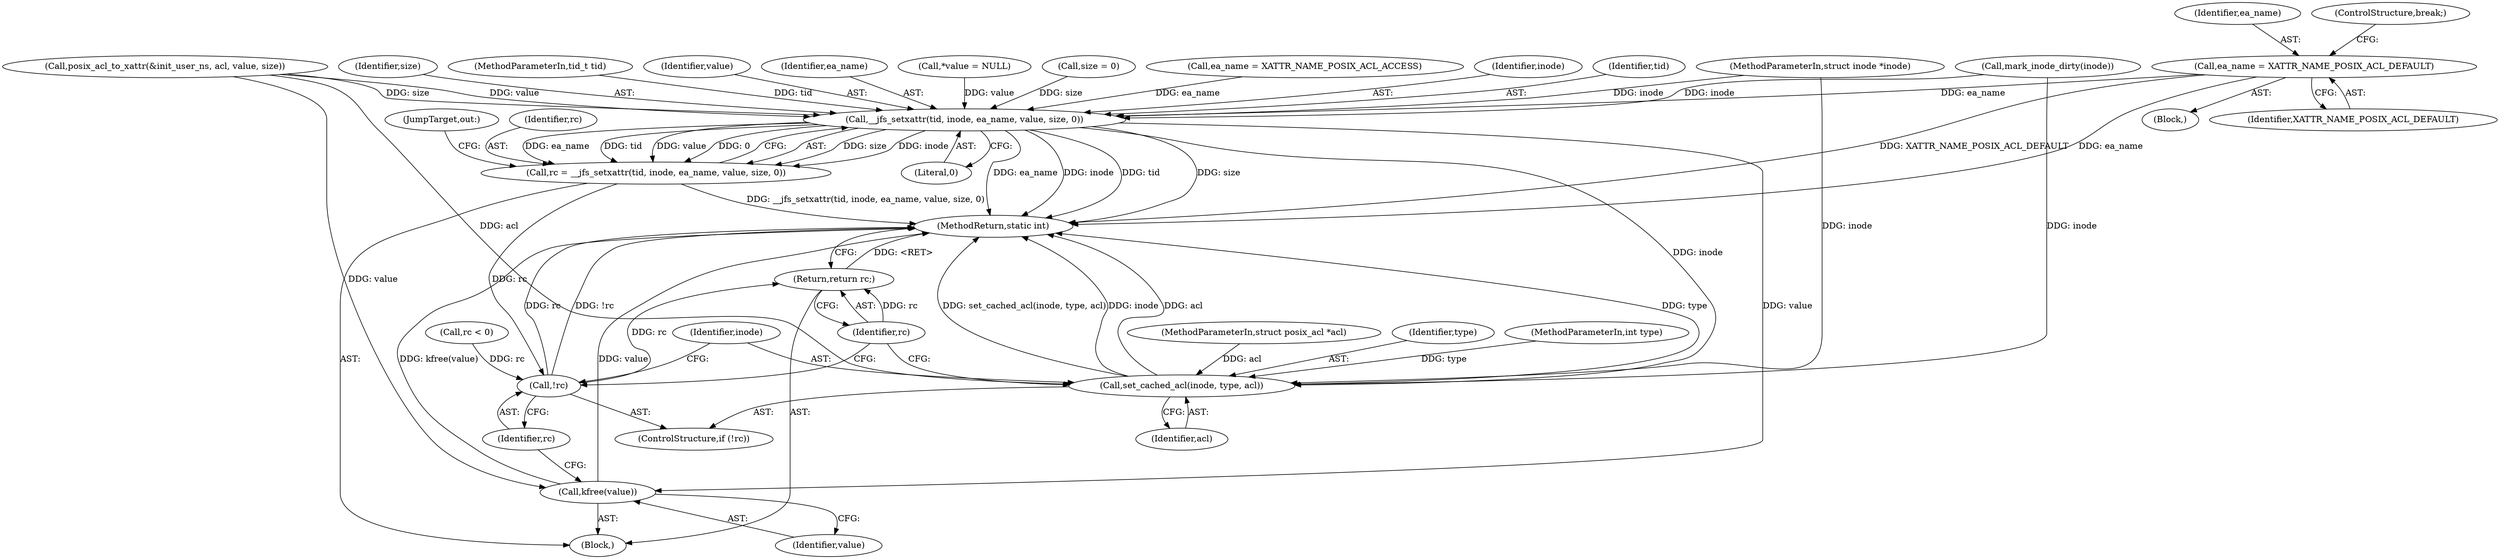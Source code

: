 digraph "0_linux_073931017b49d9458aa351605b43a7e34598caef_8@pointer" {
"1000149" [label="(Call,ea_name = XATTR_NAME_POSIX_ACL_DEFAULT)"];
"1000192" [label="(Call,__jfs_setxattr(tid, inode, ea_name, value, size, 0))"];
"1000190" [label="(Call,rc = __jfs_setxattr(tid, inode, ea_name, value, size, 0))"];
"1000203" [label="(Call,!rc)"];
"1000209" [label="(Return,return rc;)"];
"1000200" [label="(Call,kfree(value))"];
"1000205" [label="(Call,set_cached_acl(inode, type, acl))"];
"1000209" [label="(Return,return rc;)"];
"1000204" [label="(Identifier,rc)"];
"1000190" [label="(Call,rc = __jfs_setxattr(tid, inode, ea_name, value, size, 0))"];
"1000194" [label="(Identifier,inode)"];
"1000192" [label="(Call,__jfs_setxattr(tid, inode, ea_name, value, size, 0))"];
"1000150" [label="(Identifier,ea_name)"];
"1000200" [label="(Call,kfree(value))"];
"1000186" [label="(Call,rc < 0)"];
"1000118" [label="(Block,)"];
"1000210" [label="(Identifier,rc)"];
"1000195" [label="(Identifier,ea_name)"];
"1000203" [label="(Call,!rc)"];
"1000152" [label="(ControlStructure,break;)"];
"1000198" [label="(Literal,0)"];
"1000120" [label="(Call,ea_name = XATTR_NAME_POSIX_ACL_ACCESS)"];
"1000191" [label="(Identifier,rc)"];
"1000105" [label="(Block,)"];
"1000145" [label="(Call,mark_inode_dirty(inode))"];
"1000211" [label="(MethodReturn,static int)"];
"1000197" [label="(Identifier,size)"];
"1000205" [label="(Call,set_cached_acl(inode, type, acl))"];
"1000201" [label="(Identifier,value)"];
"1000199" [label="(JumpTarget,out:)"];
"1000103" [label="(MethodParameterIn,int type)"];
"1000101" [label="(MethodParameterIn,tid_t tid)"];
"1000206" [label="(Identifier,inode)"];
"1000196" [label="(Identifier,value)"];
"1000149" [label="(Call,ea_name = XATTR_NAME_POSIX_ACL_DEFAULT)"];
"1000102" [label="(MethodParameterIn,struct inode *inode)"];
"1000113" [label="(Call,*value = NULL)"];
"1000109" [label="(Call,size = 0)"];
"1000208" [label="(Identifier,acl)"];
"1000179" [label="(Call,posix_acl_to_xattr(&init_user_ns, acl, value, size))"];
"1000193" [label="(Identifier,tid)"];
"1000202" [label="(ControlStructure,if (!rc))"];
"1000104" [label="(MethodParameterIn,struct posix_acl *acl)"];
"1000151" [label="(Identifier,XATTR_NAME_POSIX_ACL_DEFAULT)"];
"1000207" [label="(Identifier,type)"];
"1000149" -> "1000118"  [label="AST: "];
"1000149" -> "1000151"  [label="CFG: "];
"1000150" -> "1000149"  [label="AST: "];
"1000151" -> "1000149"  [label="AST: "];
"1000152" -> "1000149"  [label="CFG: "];
"1000149" -> "1000211"  [label="DDG: XATTR_NAME_POSIX_ACL_DEFAULT"];
"1000149" -> "1000211"  [label="DDG: ea_name"];
"1000149" -> "1000192"  [label="DDG: ea_name"];
"1000192" -> "1000190"  [label="AST: "];
"1000192" -> "1000198"  [label="CFG: "];
"1000193" -> "1000192"  [label="AST: "];
"1000194" -> "1000192"  [label="AST: "];
"1000195" -> "1000192"  [label="AST: "];
"1000196" -> "1000192"  [label="AST: "];
"1000197" -> "1000192"  [label="AST: "];
"1000198" -> "1000192"  [label="AST: "];
"1000190" -> "1000192"  [label="CFG: "];
"1000192" -> "1000211"  [label="DDG: size"];
"1000192" -> "1000211"  [label="DDG: inode"];
"1000192" -> "1000211"  [label="DDG: ea_name"];
"1000192" -> "1000211"  [label="DDG: tid"];
"1000192" -> "1000190"  [label="DDG: size"];
"1000192" -> "1000190"  [label="DDG: inode"];
"1000192" -> "1000190"  [label="DDG: ea_name"];
"1000192" -> "1000190"  [label="DDG: tid"];
"1000192" -> "1000190"  [label="DDG: value"];
"1000192" -> "1000190"  [label="DDG: 0"];
"1000101" -> "1000192"  [label="DDG: tid"];
"1000145" -> "1000192"  [label="DDG: inode"];
"1000102" -> "1000192"  [label="DDG: inode"];
"1000120" -> "1000192"  [label="DDG: ea_name"];
"1000113" -> "1000192"  [label="DDG: value"];
"1000179" -> "1000192"  [label="DDG: value"];
"1000179" -> "1000192"  [label="DDG: size"];
"1000109" -> "1000192"  [label="DDG: size"];
"1000192" -> "1000200"  [label="DDG: value"];
"1000192" -> "1000205"  [label="DDG: inode"];
"1000190" -> "1000105"  [label="AST: "];
"1000191" -> "1000190"  [label="AST: "];
"1000199" -> "1000190"  [label="CFG: "];
"1000190" -> "1000211"  [label="DDG: __jfs_setxattr(tid, inode, ea_name, value, size, 0)"];
"1000190" -> "1000203"  [label="DDG: rc"];
"1000203" -> "1000202"  [label="AST: "];
"1000203" -> "1000204"  [label="CFG: "];
"1000204" -> "1000203"  [label="AST: "];
"1000206" -> "1000203"  [label="CFG: "];
"1000210" -> "1000203"  [label="CFG: "];
"1000203" -> "1000211"  [label="DDG: rc"];
"1000203" -> "1000211"  [label="DDG: !rc"];
"1000186" -> "1000203"  [label="DDG: rc"];
"1000203" -> "1000209"  [label="DDG: rc"];
"1000209" -> "1000105"  [label="AST: "];
"1000209" -> "1000210"  [label="CFG: "];
"1000210" -> "1000209"  [label="AST: "];
"1000211" -> "1000209"  [label="CFG: "];
"1000209" -> "1000211"  [label="DDG: <RET>"];
"1000210" -> "1000209"  [label="DDG: rc"];
"1000200" -> "1000105"  [label="AST: "];
"1000200" -> "1000201"  [label="CFG: "];
"1000201" -> "1000200"  [label="AST: "];
"1000204" -> "1000200"  [label="CFG: "];
"1000200" -> "1000211"  [label="DDG: kfree(value)"];
"1000200" -> "1000211"  [label="DDG: value"];
"1000179" -> "1000200"  [label="DDG: value"];
"1000205" -> "1000202"  [label="AST: "];
"1000205" -> "1000208"  [label="CFG: "];
"1000206" -> "1000205"  [label="AST: "];
"1000207" -> "1000205"  [label="AST: "];
"1000208" -> "1000205"  [label="AST: "];
"1000210" -> "1000205"  [label="CFG: "];
"1000205" -> "1000211"  [label="DDG: set_cached_acl(inode, type, acl)"];
"1000205" -> "1000211"  [label="DDG: inode"];
"1000205" -> "1000211"  [label="DDG: acl"];
"1000205" -> "1000211"  [label="DDG: type"];
"1000145" -> "1000205"  [label="DDG: inode"];
"1000102" -> "1000205"  [label="DDG: inode"];
"1000103" -> "1000205"  [label="DDG: type"];
"1000179" -> "1000205"  [label="DDG: acl"];
"1000104" -> "1000205"  [label="DDG: acl"];
}
